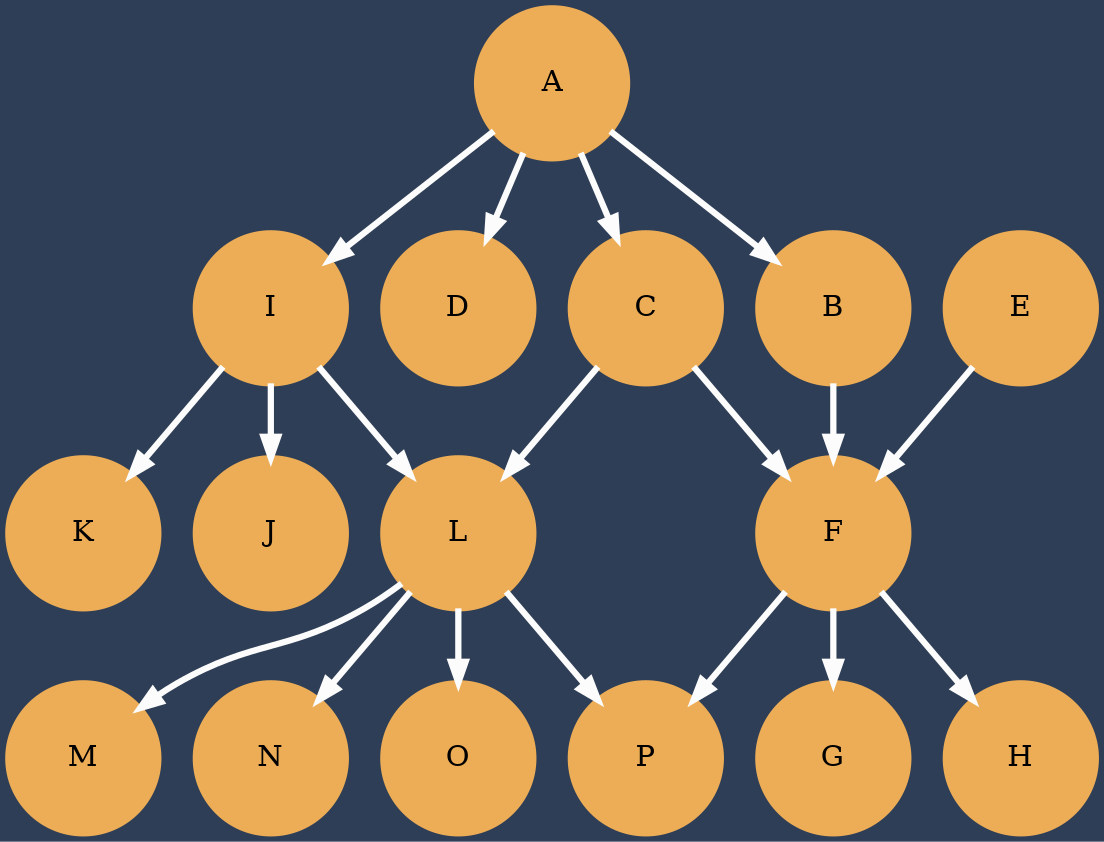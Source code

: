 digraph D {

  bgcolor="#2e3e56";
  node [fizedsize=true, width="1", shape="circle", style="filled", color="#edad56", penwidth="3"];
  edge [color="#fcfcfc", penwidth="3", fontname="helvetica Neue Ultra Light", fontcolor="white"];

  A -> {B, C, D};

  {B, C} -> {F};

  E -> F;

  F -> {G, H};

  A -> I;

  I -> {J, K, L};

  C -> L -> {M, N, O};

  L -> P;

  F -> P;

}
